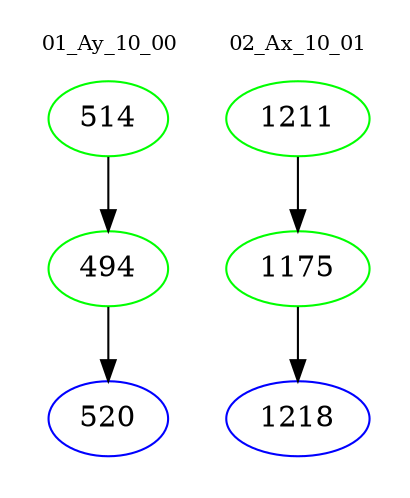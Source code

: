 digraph{
subgraph cluster_0 {
color = white
label = "01_Ay_10_00";
fontsize=10;
T0_514 [label="514", color="green"]
T0_514 -> T0_494 [color="black"]
T0_494 [label="494", color="green"]
T0_494 -> T0_520 [color="black"]
T0_520 [label="520", color="blue"]
}
subgraph cluster_1 {
color = white
label = "02_Ax_10_01";
fontsize=10;
T1_1211 [label="1211", color="green"]
T1_1211 -> T1_1175 [color="black"]
T1_1175 [label="1175", color="green"]
T1_1175 -> T1_1218 [color="black"]
T1_1218 [label="1218", color="blue"]
}
}

